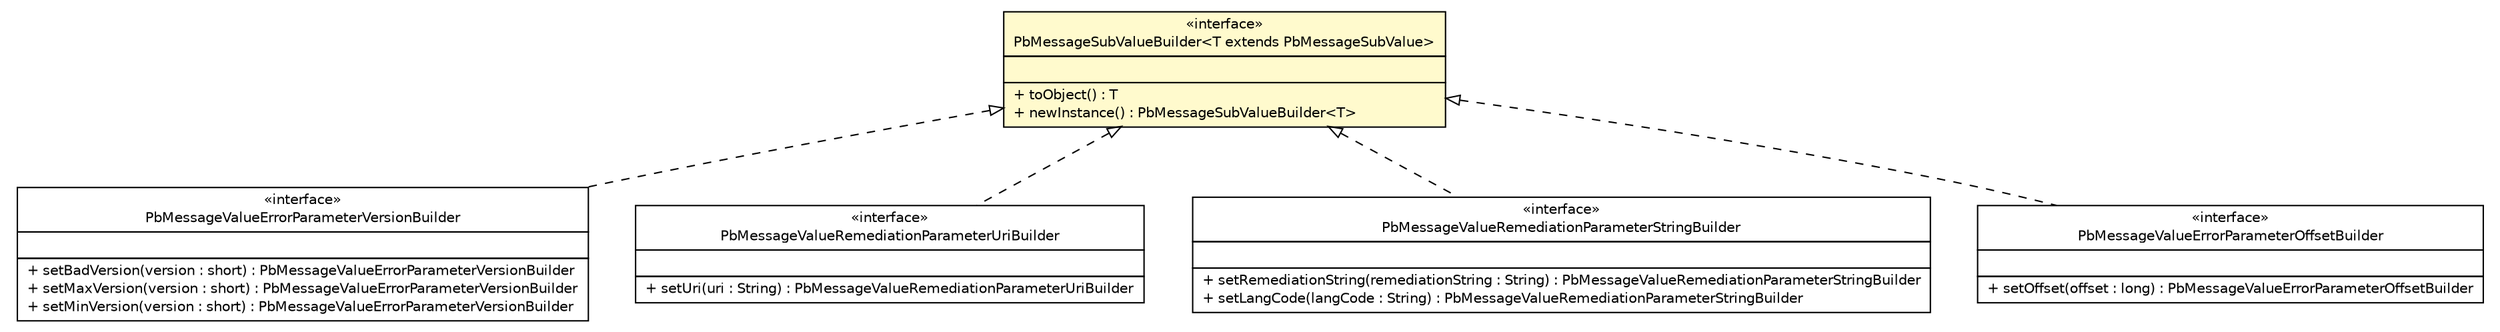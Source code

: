 #!/usr/local/bin/dot
#
# Class diagram 
# Generated by UMLGraph version R5_6 (http://www.umlgraph.org/)
#

digraph G {
	edge [fontname="Helvetica",fontsize=10,labelfontname="Helvetica",labelfontsize=10];
	node [fontname="Helvetica",fontsize=10,shape=plaintext];
	nodesep=0.25;
	ranksep=0.5;
	// org.ietf.nea.pb.message.util.PbMessageValueErrorParameterVersionBuilder
	c112743 [label=<<table title="org.ietf.nea.pb.message.util.PbMessageValueErrorParameterVersionBuilder" border="0" cellborder="1" cellspacing="0" cellpadding="2" port="p" href="./PbMessageValueErrorParameterVersionBuilder.html">
		<tr><td><table border="0" cellspacing="0" cellpadding="1">
<tr><td align="center" balign="center"> &#171;interface&#187; </td></tr>
<tr><td align="center" balign="center"> PbMessageValueErrorParameterVersionBuilder </td></tr>
		</table></td></tr>
		<tr><td><table border="0" cellspacing="0" cellpadding="1">
<tr><td align="left" balign="left">  </td></tr>
		</table></td></tr>
		<tr><td><table border="0" cellspacing="0" cellpadding="1">
<tr><td align="left" balign="left"> + setBadVersion(version : short) : PbMessageValueErrorParameterVersionBuilder </td></tr>
<tr><td align="left" balign="left"> + setMaxVersion(version : short) : PbMessageValueErrorParameterVersionBuilder </td></tr>
<tr><td align="left" balign="left"> + setMinVersion(version : short) : PbMessageValueErrorParameterVersionBuilder </td></tr>
		</table></td></tr>
		</table>>, URL="./PbMessageValueErrorParameterVersionBuilder.html", fontname="Helvetica", fontcolor="black", fontsize=10.0];
	// org.ietf.nea.pb.message.util.PbMessageSubValueBuilder<T extends org.ietf.nea.pb.message.util.PbMessageSubValue>
	c112744 [label=<<table title="org.ietf.nea.pb.message.util.PbMessageSubValueBuilder" border="0" cellborder="1" cellspacing="0" cellpadding="2" port="p" bgcolor="lemonChiffon" href="./PbMessageSubValueBuilder.html">
		<tr><td><table border="0" cellspacing="0" cellpadding="1">
<tr><td align="center" balign="center"> &#171;interface&#187; </td></tr>
<tr><td align="center" balign="center"> PbMessageSubValueBuilder&lt;T extends PbMessageSubValue&gt; </td></tr>
		</table></td></tr>
		<tr><td><table border="0" cellspacing="0" cellpadding="1">
<tr><td align="left" balign="left">  </td></tr>
		</table></td></tr>
		<tr><td><table border="0" cellspacing="0" cellpadding="1">
<tr><td align="left" balign="left"> + toObject() : T </td></tr>
<tr><td align="left" balign="left"> + newInstance() : PbMessageSubValueBuilder&lt;T&gt; </td></tr>
		</table></td></tr>
		</table>>, URL="./PbMessageSubValueBuilder.html", fontname="Helvetica", fontcolor="black", fontsize=10.0];
	// org.ietf.nea.pb.message.util.PbMessageValueRemediationParameterUriBuilder
	c112746 [label=<<table title="org.ietf.nea.pb.message.util.PbMessageValueRemediationParameterUriBuilder" border="0" cellborder="1" cellspacing="0" cellpadding="2" port="p" href="./PbMessageValueRemediationParameterUriBuilder.html">
		<tr><td><table border="0" cellspacing="0" cellpadding="1">
<tr><td align="center" balign="center"> &#171;interface&#187; </td></tr>
<tr><td align="center" balign="center"> PbMessageValueRemediationParameterUriBuilder </td></tr>
		</table></td></tr>
		<tr><td><table border="0" cellspacing="0" cellpadding="1">
<tr><td align="left" balign="left">  </td></tr>
		</table></td></tr>
		<tr><td><table border="0" cellspacing="0" cellpadding="1">
<tr><td align="left" balign="left"> + setUri(uri : String) : PbMessageValueRemediationParameterUriBuilder </td></tr>
		</table></td></tr>
		</table>>, URL="./PbMessageValueRemediationParameterUriBuilder.html", fontname="Helvetica", fontcolor="black", fontsize=10.0];
	// org.ietf.nea.pb.message.util.PbMessageValueRemediationParameterStringBuilder
	c112749 [label=<<table title="org.ietf.nea.pb.message.util.PbMessageValueRemediationParameterStringBuilder" border="0" cellborder="1" cellspacing="0" cellpadding="2" port="p" href="./PbMessageValueRemediationParameterStringBuilder.html">
		<tr><td><table border="0" cellspacing="0" cellpadding="1">
<tr><td align="center" balign="center"> &#171;interface&#187; </td></tr>
<tr><td align="center" balign="center"> PbMessageValueRemediationParameterStringBuilder </td></tr>
		</table></td></tr>
		<tr><td><table border="0" cellspacing="0" cellpadding="1">
<tr><td align="left" balign="left">  </td></tr>
		</table></td></tr>
		<tr><td><table border="0" cellspacing="0" cellpadding="1">
<tr><td align="left" balign="left"> + setRemediationString(remediationString : String) : PbMessageValueRemediationParameterStringBuilder </td></tr>
<tr><td align="left" balign="left"> + setLangCode(langCode : String) : PbMessageValueRemediationParameterStringBuilder </td></tr>
		</table></td></tr>
		</table>>, URL="./PbMessageValueRemediationParameterStringBuilder.html", fontname="Helvetica", fontcolor="black", fontsize=10.0];
	// org.ietf.nea.pb.message.util.PbMessageValueErrorParameterOffsetBuilder
	c112759 [label=<<table title="org.ietf.nea.pb.message.util.PbMessageValueErrorParameterOffsetBuilder" border="0" cellborder="1" cellspacing="0" cellpadding="2" port="p" href="./PbMessageValueErrorParameterOffsetBuilder.html">
		<tr><td><table border="0" cellspacing="0" cellpadding="1">
<tr><td align="center" balign="center"> &#171;interface&#187; </td></tr>
<tr><td align="center" balign="center"> PbMessageValueErrorParameterOffsetBuilder </td></tr>
		</table></td></tr>
		<tr><td><table border="0" cellspacing="0" cellpadding="1">
<tr><td align="left" balign="left">  </td></tr>
		</table></td></tr>
		<tr><td><table border="0" cellspacing="0" cellpadding="1">
<tr><td align="left" balign="left"> + setOffset(offset : long) : PbMessageValueErrorParameterOffsetBuilder </td></tr>
		</table></td></tr>
		</table>>, URL="./PbMessageValueErrorParameterOffsetBuilder.html", fontname="Helvetica", fontcolor="black", fontsize=10.0];
	//org.ietf.nea.pb.message.util.PbMessageValueErrorParameterVersionBuilder implements org.ietf.nea.pb.message.util.PbMessageSubValueBuilder<T extends org.ietf.nea.pb.message.util.PbMessageSubValue>
	c112744:p -> c112743:p [dir=back,arrowtail=empty,style=dashed];
	//org.ietf.nea.pb.message.util.PbMessageValueRemediationParameterUriBuilder implements org.ietf.nea.pb.message.util.PbMessageSubValueBuilder<T extends org.ietf.nea.pb.message.util.PbMessageSubValue>
	c112744:p -> c112746:p [dir=back,arrowtail=empty,style=dashed];
	//org.ietf.nea.pb.message.util.PbMessageValueRemediationParameterStringBuilder implements org.ietf.nea.pb.message.util.PbMessageSubValueBuilder<T extends org.ietf.nea.pb.message.util.PbMessageSubValue>
	c112744:p -> c112749:p [dir=back,arrowtail=empty,style=dashed];
	//org.ietf.nea.pb.message.util.PbMessageValueErrorParameterOffsetBuilder implements org.ietf.nea.pb.message.util.PbMessageSubValueBuilder<T extends org.ietf.nea.pb.message.util.PbMessageSubValue>
	c112744:p -> c112759:p [dir=back,arrowtail=empty,style=dashed];
}

